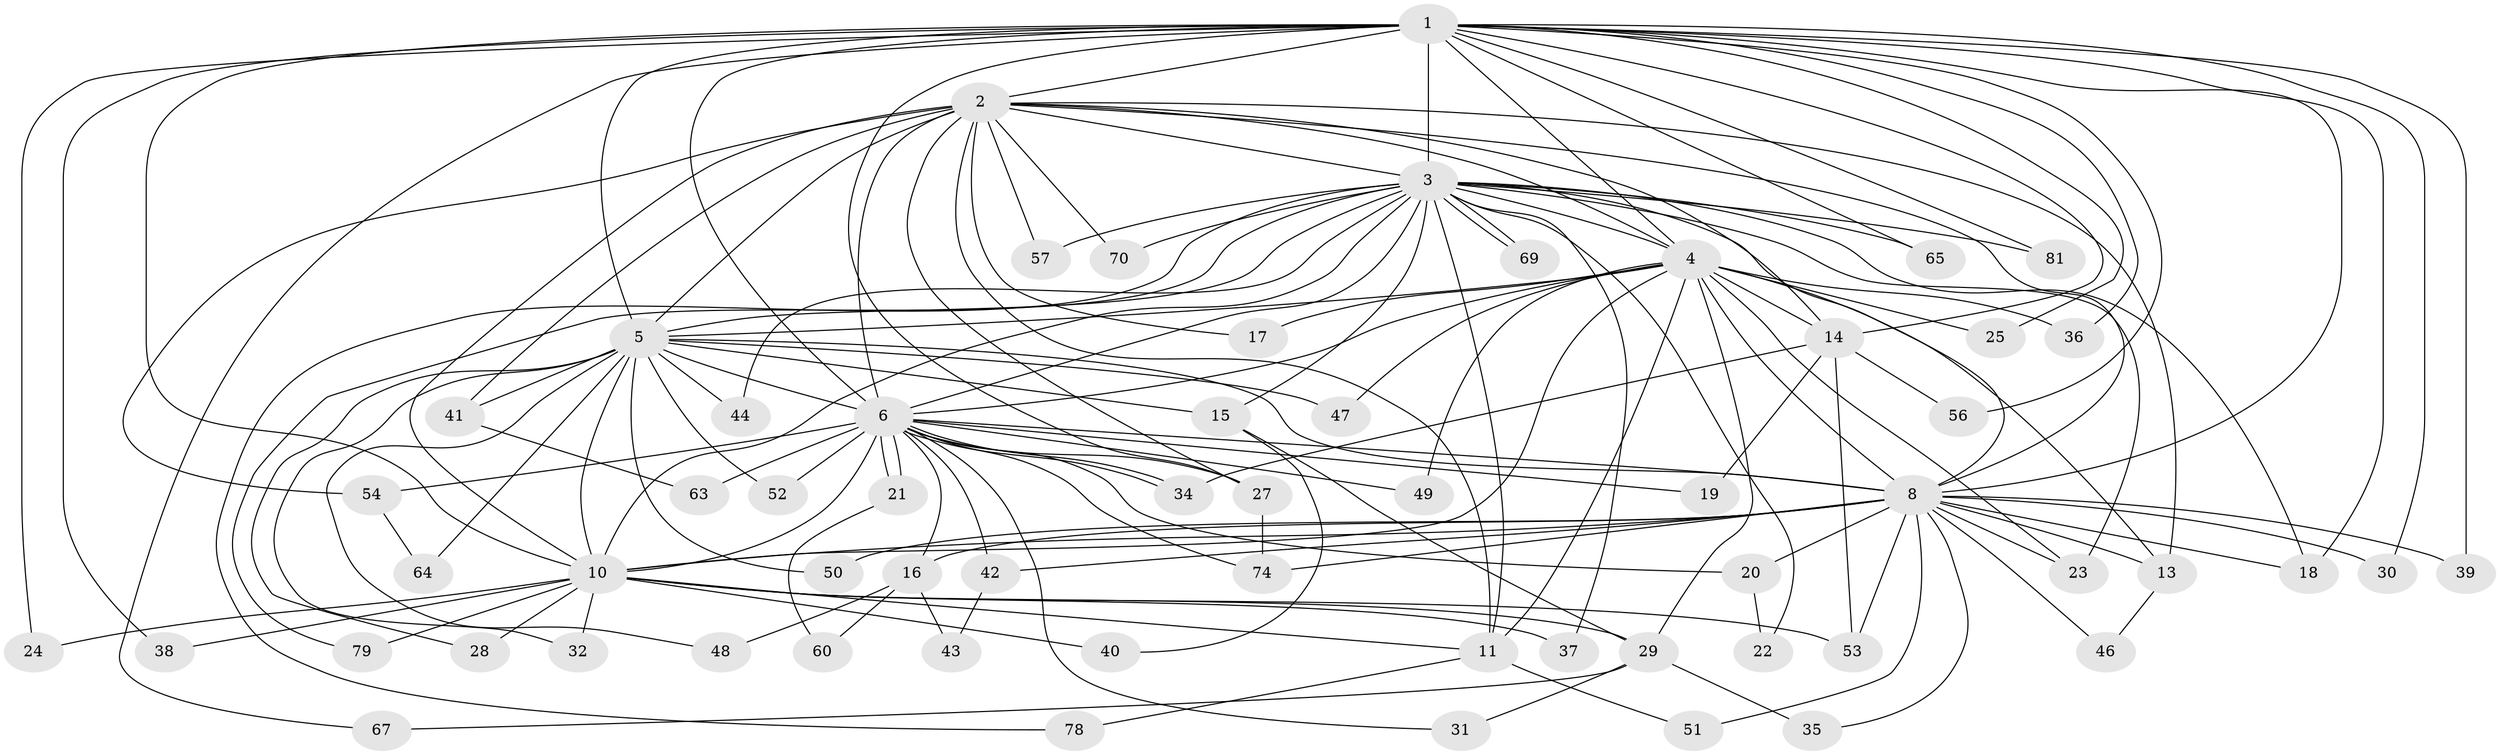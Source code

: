 // Generated by graph-tools (version 1.1) at 2025/23/03/03/25 07:23:43]
// undirected, 61 vertices, 145 edges
graph export_dot {
graph [start="1"]
  node [color=gray90,style=filled];
  1 [super="+7"];
  2 [super="+26"];
  3 [super="+55"];
  4 [super="+12"];
  5 [super="+9"];
  6 [super="+68"];
  8 [super="+33"];
  10 [super="+62"];
  11 [super="+72"];
  13 [super="+77"];
  14 [super="+66"];
  15;
  16;
  17;
  18 [super="+61"];
  19;
  20;
  21;
  22;
  23 [super="+45"];
  24;
  25;
  27 [super="+71"];
  28;
  29 [super="+73"];
  30;
  31;
  32;
  34 [super="+59"];
  35;
  36 [super="+58"];
  37;
  38;
  39;
  40;
  41;
  42;
  43;
  44;
  46;
  47;
  48;
  49;
  50;
  51;
  52 [super="+76"];
  53 [super="+80"];
  54;
  56;
  57;
  60;
  63;
  64;
  65;
  67;
  69;
  70;
  74 [super="+75"];
  78;
  79;
  81;
  1 -- 2 [weight=2];
  1 -- 3 [weight=2];
  1 -- 4 [weight=2];
  1 -- 5 [weight=4];
  1 -- 6 [weight=2];
  1 -- 8 [weight=2];
  1 -- 10 [weight=2];
  1 -- 24;
  1 -- 36 [weight=2];
  1 -- 81;
  1 -- 14;
  1 -- 65;
  1 -- 67;
  1 -- 18;
  1 -- 25;
  1 -- 30;
  1 -- 38;
  1 -- 39;
  1 -- 56;
  1 -- 27;
  2 -- 3;
  2 -- 4;
  2 -- 5 [weight=2];
  2 -- 6 [weight=2];
  2 -- 8;
  2 -- 10;
  2 -- 14;
  2 -- 17;
  2 -- 27;
  2 -- 54;
  2 -- 57;
  2 -- 70;
  2 -- 41;
  2 -- 11;
  2 -- 13;
  3 -- 4;
  3 -- 5 [weight=2];
  3 -- 6 [weight=2];
  3 -- 8;
  3 -- 10;
  3 -- 11;
  3 -- 15;
  3 -- 18;
  3 -- 22;
  3 -- 23;
  3 -- 37;
  3 -- 44;
  3 -- 57;
  3 -- 65;
  3 -- 69;
  3 -- 69;
  3 -- 70;
  3 -- 78;
  3 -- 79;
  3 -- 81;
  4 -- 5 [weight=2];
  4 -- 6;
  4 -- 8 [weight=2];
  4 -- 10;
  4 -- 11;
  4 -- 13;
  4 -- 17;
  4 -- 23;
  4 -- 25;
  4 -- 36;
  4 -- 47;
  4 -- 49;
  4 -- 29;
  4 -- 14;
  5 -- 6 [weight=2];
  5 -- 8 [weight=2];
  5 -- 10 [weight=2];
  5 -- 15;
  5 -- 32;
  5 -- 44;
  5 -- 48;
  5 -- 52;
  5 -- 64;
  5 -- 41;
  5 -- 47;
  5 -- 50;
  5 -- 28;
  6 -- 8;
  6 -- 10;
  6 -- 16;
  6 -- 19;
  6 -- 20;
  6 -- 21;
  6 -- 21;
  6 -- 27;
  6 -- 31;
  6 -- 34;
  6 -- 34;
  6 -- 42;
  6 -- 49;
  6 -- 52 [weight=2];
  6 -- 54;
  6 -- 63;
  6 -- 74;
  8 -- 10 [weight=2];
  8 -- 13;
  8 -- 16;
  8 -- 20;
  8 -- 30;
  8 -- 35;
  8 -- 39;
  8 -- 42;
  8 -- 46;
  8 -- 50;
  8 -- 51;
  8 -- 53;
  8 -- 23;
  8 -- 74;
  8 -- 18;
  10 -- 24;
  10 -- 28;
  10 -- 32;
  10 -- 37;
  10 -- 38;
  10 -- 40 [weight=2];
  10 -- 53;
  10 -- 79;
  10 -- 11;
  10 -- 29;
  11 -- 51;
  11 -- 78;
  13 -- 46;
  14 -- 19;
  14 -- 53;
  14 -- 56;
  14 -- 34;
  15 -- 29;
  15 -- 40;
  16 -- 43;
  16 -- 48;
  16 -- 60;
  20 -- 22;
  21 -- 60;
  27 -- 74;
  29 -- 31;
  29 -- 35;
  29 -- 67;
  41 -- 63;
  42 -- 43;
  54 -- 64;
}
